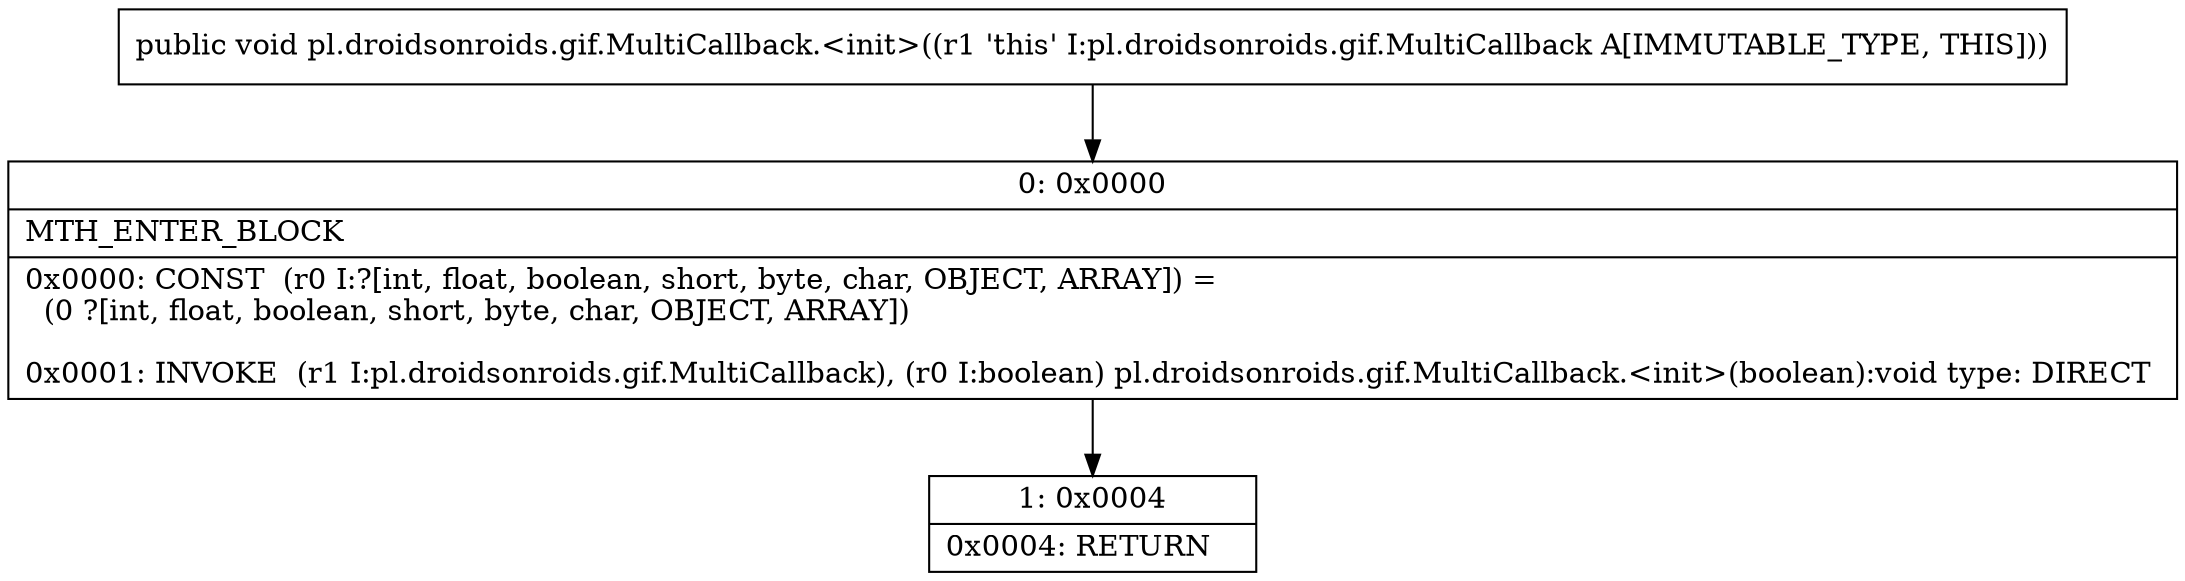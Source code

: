 digraph "CFG forpl.droidsonroids.gif.MultiCallback.\<init\>()V" {
Node_0 [shape=record,label="{0\:\ 0x0000|MTH_ENTER_BLOCK\l|0x0000: CONST  (r0 I:?[int, float, boolean, short, byte, char, OBJECT, ARRAY]) = \l  (0 ?[int, float, boolean, short, byte, char, OBJECT, ARRAY])\l \l0x0001: INVOKE  (r1 I:pl.droidsonroids.gif.MultiCallback), (r0 I:boolean) pl.droidsonroids.gif.MultiCallback.\<init\>(boolean):void type: DIRECT \l}"];
Node_1 [shape=record,label="{1\:\ 0x0004|0x0004: RETURN   \l}"];
MethodNode[shape=record,label="{public void pl.droidsonroids.gif.MultiCallback.\<init\>((r1 'this' I:pl.droidsonroids.gif.MultiCallback A[IMMUTABLE_TYPE, THIS])) }"];
MethodNode -> Node_0;
Node_0 -> Node_1;
}

